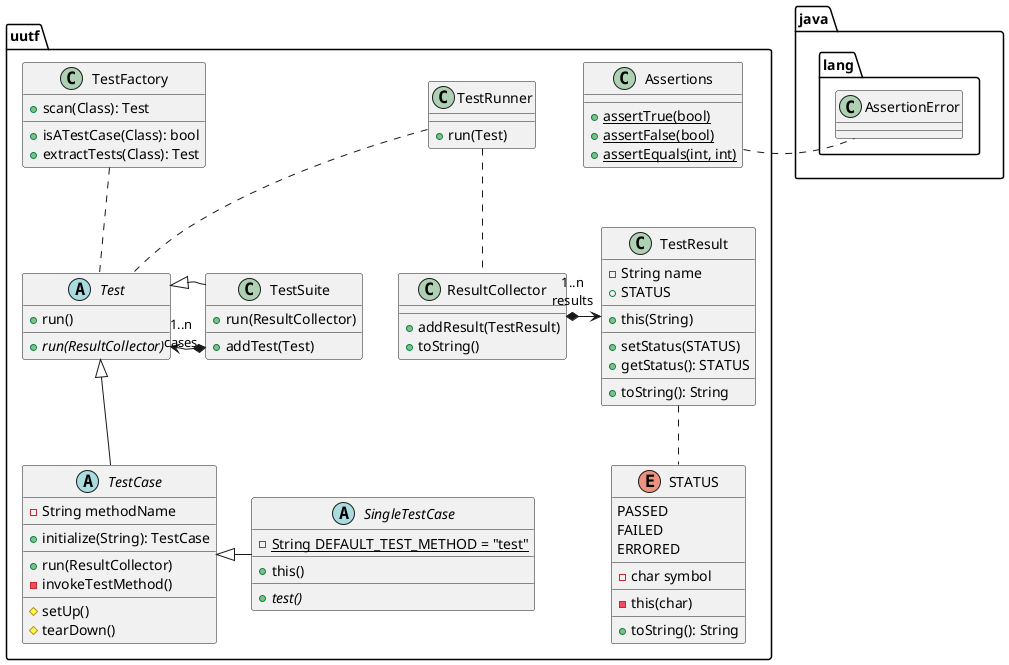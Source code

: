 @startuml




package uutf {

  class TestFactory {
    + scan(Class): Test
    __
    + isATestCase(Class): bool
    + extractTests(Class): Test
  }

  TestFactory .. Test

  class Assertions {
    + {static} assertTrue(bool)
    + {static} assertFalse(bool)
    + {static} assertEquals(int, int)
  }

  abstract class Test {
    + run()
    __
    + {abstract} run(ResultCollector)
  }

  abstract class TestCase {
    - String methodName
    __
    + initialize(String): TestCase
    __
    + run(ResultCollector)
    - invokeTestMethod()
    __
    # setUp()
    # tearDown()
  }

  abstract class SingleTestCase {
    - {static} String DEFAULT_TEST_METHOD = "test"
    __
    + this()
    __
    + {abstract} test()
  }

  TestCase <|- SingleTestCase


  class TestSuite {
    + run(ResultCollector)
    __
    + addTest(Test)
  }

  TestSuite *-> "1..n\ncases" Test

  class TestRunner {
    + run(Test)
  }

  TestRunner .. Test

  Test <|-- TestCase
  Test <|-- TestSuite

  class ResultCollector {
    + addResult(TestResult)
    + toString()
  }

  ResultCollector *-> "1..n\nresults" TestResult
  TestSuite .[hidden] ResultCollector
  TestRunner .[hidden] Assertions


  enum STATUS {
    PASSED
    FAILED
    ERRORED
    __
    - char symbol
    __
    - this(char)
    __
    + toString(): String
  }

  class TestResult {
    - String name
    + STATUS
    __
    + this(String)
    __
    + setStatus(STATUS)
    + getStatus(): STATUS
    __
    + toString(): String
  }

TestResult .. STATUS
TestRunner .. ResultCollector

}

package java.lang {
  class AssertionError
}

Assertions . AssertionError




@enduml
